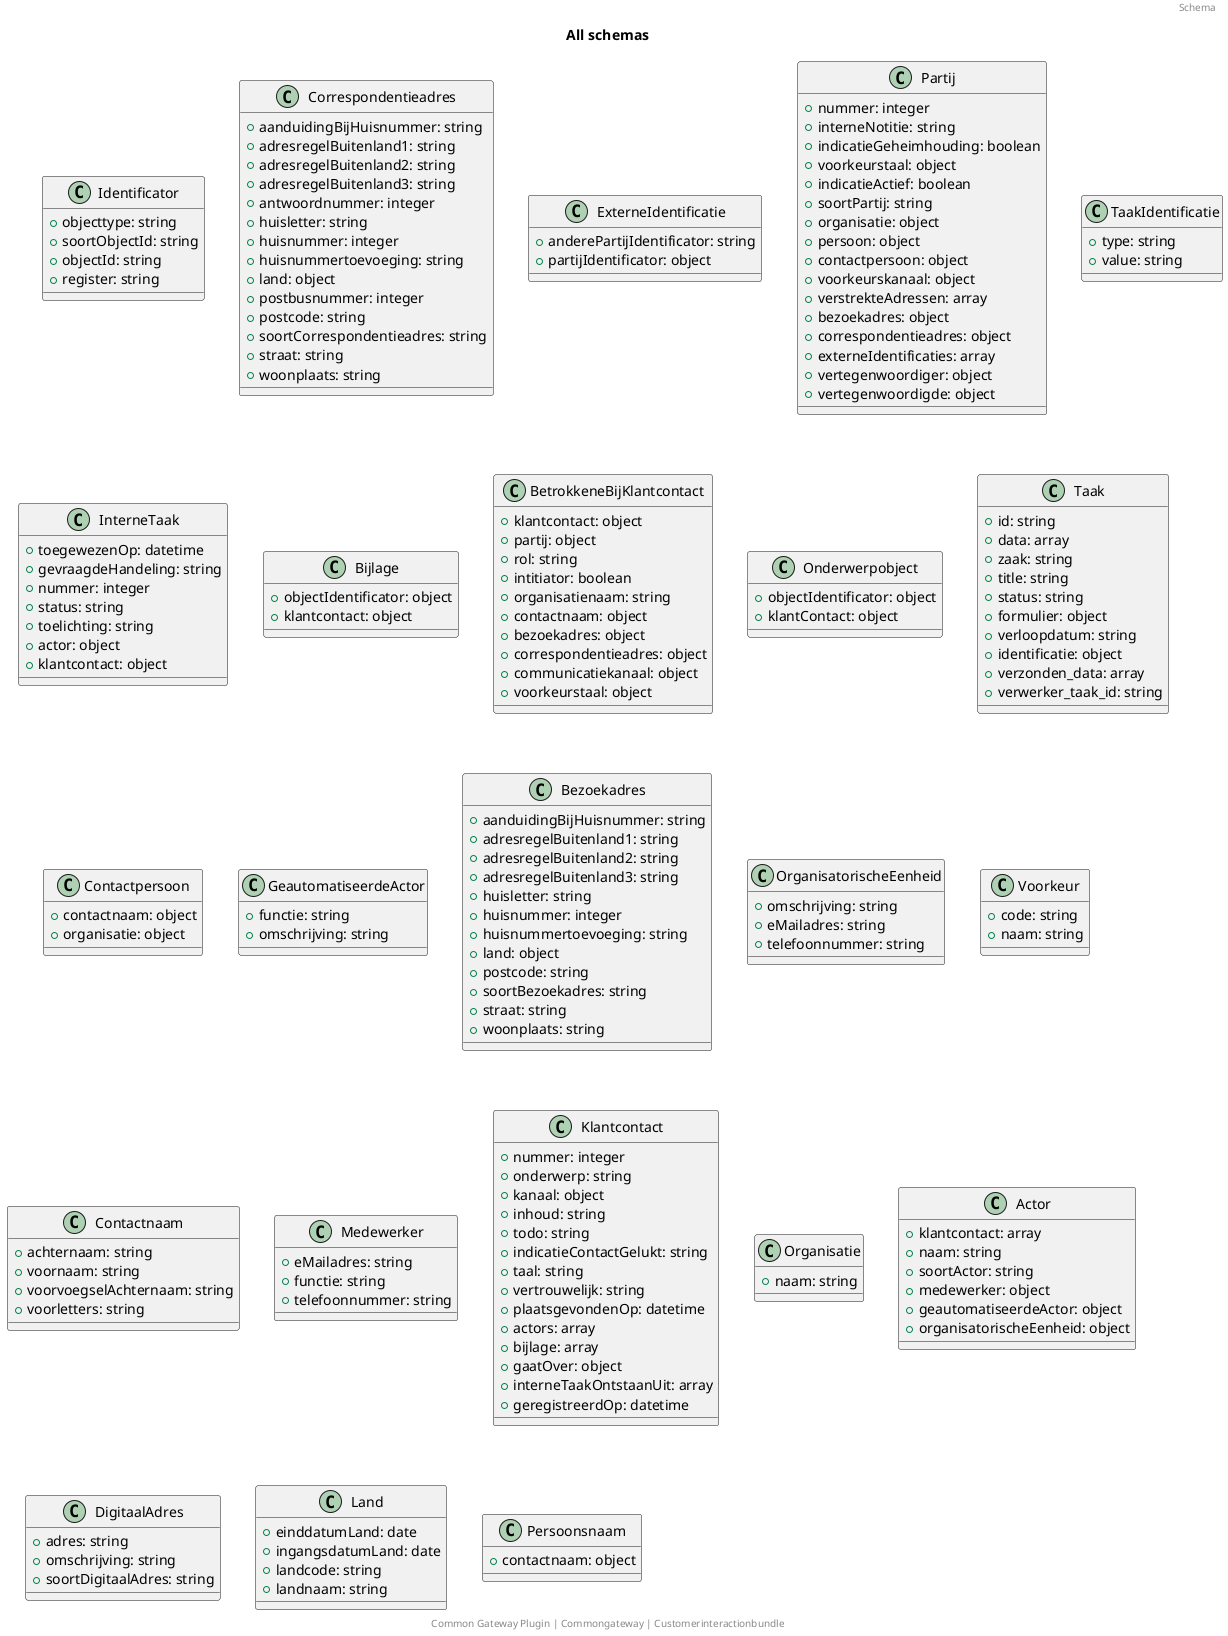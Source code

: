 @startuml
title: All schemas
footer: Common Gateway Plugin | Commongateway | Customerinteractionbundle 
header: Schema
class Identificator {
  + objecttype: string
  + soortObjectId: string
  + objectId: string
  + register: string
}
class Correspondentieadres {
  + aanduidingBijHuisnummer: string
  + adresregelBuitenland1: string
  + adresregelBuitenland2: string
  + adresregelBuitenland3: string
  + antwoordnummer: integer
  + huisletter: string
  + huisnummer: integer
  + huisnummertoevoeging: string
  + land: object
  + postbusnummer: integer
  + postcode: string
  + soortCorrespondentieadres: string
  + straat: string
  + woonplaats: string
}
class ExterneIdentificatie {
  + anderePartijIdentificator: string
  + partijIdentificator: object
}
class Partij {
  + nummer: integer
  + interneNotitie: string
  + indicatieGeheimhouding: boolean
  + voorkeurstaal: object
  + indicatieActief: boolean
  + soortPartij: string
  + organisatie: object
  + persoon: object
  + contactpersoon: object
  + voorkeurskanaal: object
  + verstrekteAdressen: array
  + bezoekadres: object
  + correspondentieadres: object
  + externeIdentificaties: array
  + vertegenwoordiger: object
  + vertegenwoordigde: object
}
class TaakIdentificatie {
  + type: string
  + value: string
}
class InterneTaak {
  + toegewezenOp: datetime
  + gevraagdeHandeling: string
  + nummer: integer
  + status: string
  + toelichting: string
  + actor: object
  + klantcontact: object
}
class Bijlage {
  + objectIdentificator: object
  + klantcontact: object
}
class BetrokkeneBijKlantcontact {
  + klantcontact: object
  + partij: object
  + rol: string
  + intitiator: boolean
  + organisatienaam: string
  + contactnaam: object
  + bezoekadres: object
  + correspondentieadres: object
  + communicatiekanaal: object
  + voorkeurstaal: object
}
class Onderwerpobject {
  + objectIdentificator: object
  + klantContact: object
}
class Taak {
  + id: string
  + data: array
  + zaak: string
  + title: string
  + status: string
  + formulier: object
  + verloopdatum: string
  + identificatie: object
  + verzonden_data: array
  + verwerker_taak_id: string
}
class Contactpersoon {
  + contactnaam: object
  + organisatie: object
}
class GeautomatiseerdeActor {
  + functie: string
  + omschrijving: string
}
class Bezoekadres {
  + aanduidingBijHuisnummer: string
  + adresregelBuitenland1: string
  + adresregelBuitenland2: string
  + adresregelBuitenland3: string
  + huisletter: string
  + huisnummer: integer
  + huisnummertoevoeging: string
  + land: object
  + postcode: string
  + soortBezoekadres: string
  + straat: string
  + woonplaats: string
}
class OrganisatorischeEenheid {
  + omschrijving: string
  + eMailadres: string
  + telefoonnummer: string
}
class Voorkeur {
  + code: string
  + naam: string
}
class Contactnaam {
  + achternaam: string
  + voornaam: string
  + voorvoegselAchternaam: string
  + voorletters: string
}
class Medewerker {
  + eMailadres: string
  + functie: string
  + telefoonnummer: string
}
class Klantcontact {
  + nummer: integer
  + onderwerp: string
  + kanaal: object
  + inhoud: string
  + todo: string
  + indicatieContactGelukt: string
  + taal: string
  + vertrouwelijk: string
  + plaatsgevondenOp: datetime
  + actors: array
  + bijlage: array
  + gaatOver: object
  + interneTaakOntstaanUit: array
  + geregistreerdOp: datetime
}
class Organisatie {
  + naam: string
}
class Actor {
  + klantcontact: array
  + naam: string
  + soortActor: string
  + medewerker: object
  + geautomatiseerdeActor: object
  + organisatorischeEenheid: object
}
class DigitaalAdres {
  + adres: string
  + omschrijving: string
  + soortDigitaalAdres: string
}
class Land {
  + einddatumLand: date
  + ingangsdatumLand: date
  + landcode: string
  + landnaam: string
}
class Persoonsnaam {
  + contactnaam: object
}
@enduml

